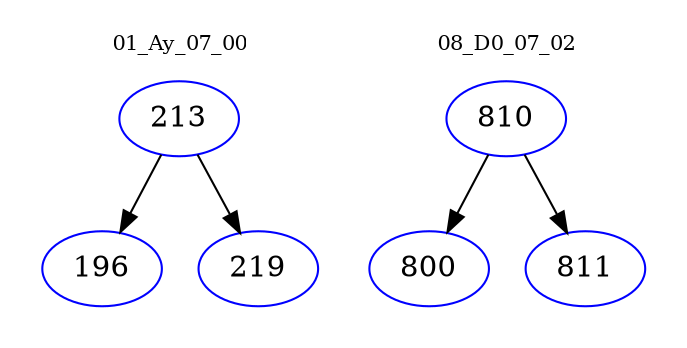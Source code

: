 digraph{
subgraph cluster_0 {
color = white
label = "01_Ay_07_00";
fontsize=10;
T0_213 [label="213", color="blue"]
T0_213 -> T0_196 [color="black"]
T0_196 [label="196", color="blue"]
T0_213 -> T0_219 [color="black"]
T0_219 [label="219", color="blue"]
}
subgraph cluster_1 {
color = white
label = "08_D0_07_02";
fontsize=10;
T1_810 [label="810", color="blue"]
T1_810 -> T1_800 [color="black"]
T1_800 [label="800", color="blue"]
T1_810 -> T1_811 [color="black"]
T1_811 [label="811", color="blue"]
}
}
